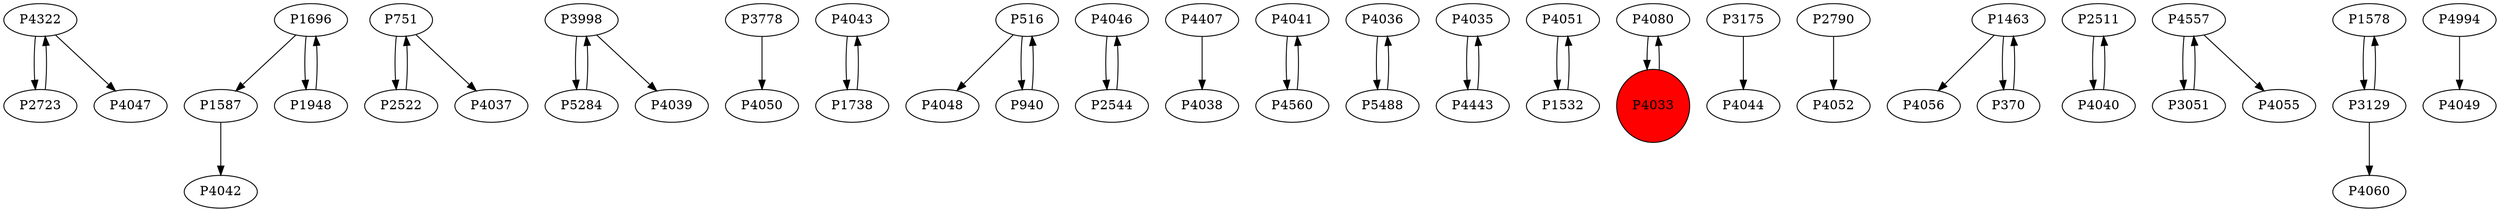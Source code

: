 digraph {
	P4322 -> P2723
	P1696 -> P1587
	P751 -> P2522
	P3998 -> P5284
	P3778 -> P4050
	P4043 -> P1738
	P516 -> P4048
	P4046 -> P2544
	P2723 -> P4322
	P516 -> P940
	P1948 -> P1696
	P4407 -> P4038
	P4041 -> P4560
	P4036 -> P5488
	P4035 -> P4443
	P5284 -> P3998
	P4322 -> P4047
	P4051 -> P1532
	P5488 -> P4036
	P4560 -> P4041
	P4080 -> P4033
	P3175 -> P4044
	P1532 -> P4051
	P2790 -> P4052
	P4443 -> P4035
	P751 -> P4037
	P1463 -> P4056
	P2522 -> P751
	P2511 -> P4040
	P4557 -> P3051
	P3998 -> P4039
	P1578 -> P3129
	P4040 -> P2511
	P1587 -> P4042
	P3129 -> P1578
	P1463 -> P370
	P4557 -> P4055
	P2544 -> P4046
	P1738 -> P4043
	P1696 -> P1948
	P4994 -> P4049
	P370 -> P1463
	P3129 -> P4060
	P940 -> P516
	P4033 -> P4080
	P3051 -> P4557
	P4033 [shape=circle]
	P4033 [style=filled]
	P4033 [fillcolor=red]
}